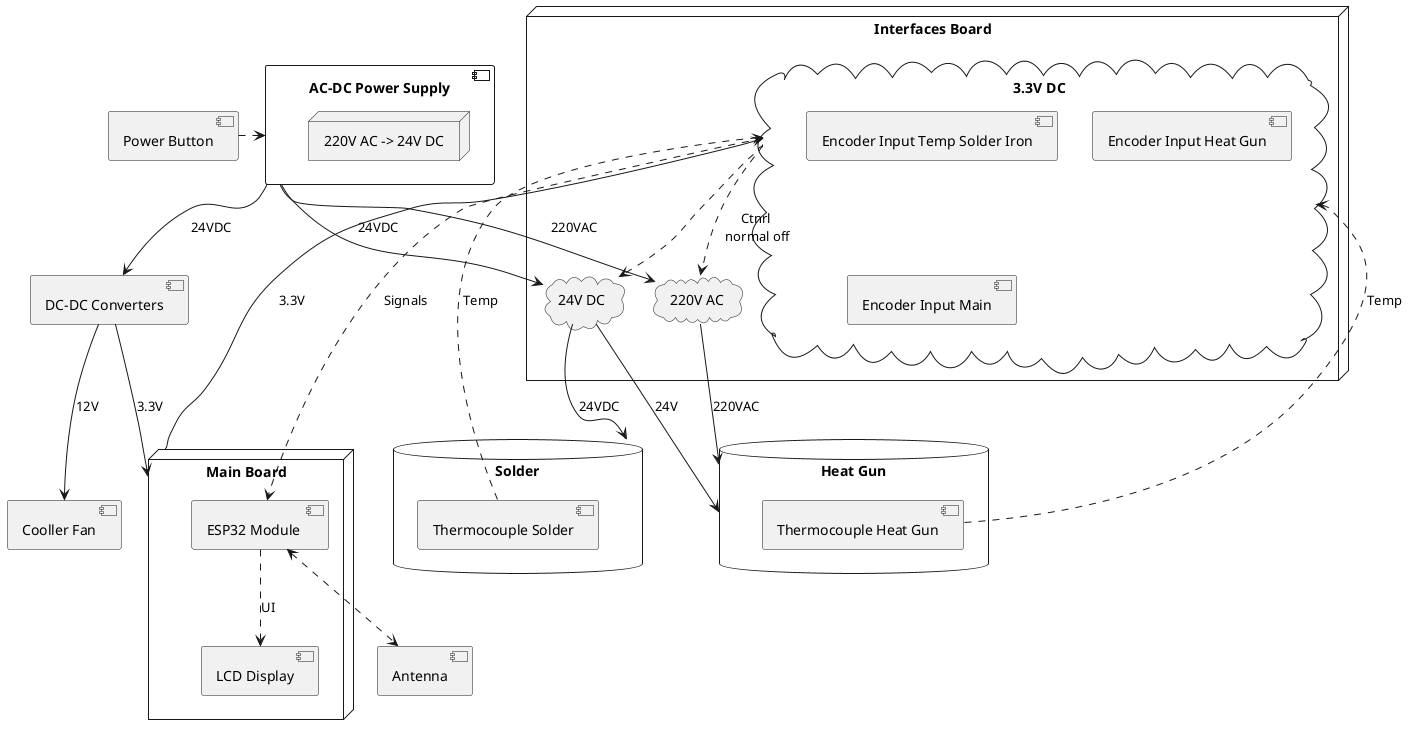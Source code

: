 @startuml

component "AC-DC Power Supply" as power {
    node "220V AC -> 24V DC"
}
component "DC-DC Converters" as converter
component "Cooller Fan" as cooller
component "Antenna" as antenna
component "Power Button" as button

database "Solder" as solder {
    component "Thermocouple Solder" as thcSolder
}

database "Heat Gun" as gun {
    component "Thermocouple Heat Gun" as thcHeat
}

node "Main Board" as main {
    component "LCD Display" as display
    component "ESP32 Module " as mcu
}

node "Interfaces Board" as interfaces {
    cloud "3.3V DC" as lvdomain {
        component "Encoder Input Temp Solder Iron" as inputTemp
        component "Encoder Input Heat Gun" as inputHeat
        component "Encoder Input Main" as inputMain
    }
    cloud "220V AC" as hvdomain
    cloud "24V DC"  as mvdomain
}

power --> converter : 24VDC
power --> hvdomain : 220VAC
power --> mvdomain : 24VDC
converter --> main : 3.3V
converter --> cooller : 12V
mvdomain -down-> solder : 24VDC   
hvdomain -down-> gun : 220VAC
main --> lvdomain : 3.3V
mvdomain --> gun : 24V

thcSolder ..> lvdomain : Temp
thcHeat ..> lvdomain : Temp

lvdomain ...> mcu : Signals
mcu ..> display : UI

lvdomain ..> hvdomain : Ctnrl\n normal off
lvdomain ..> mvdomain

mcu <..> antenna

button .r.> power

@enduml